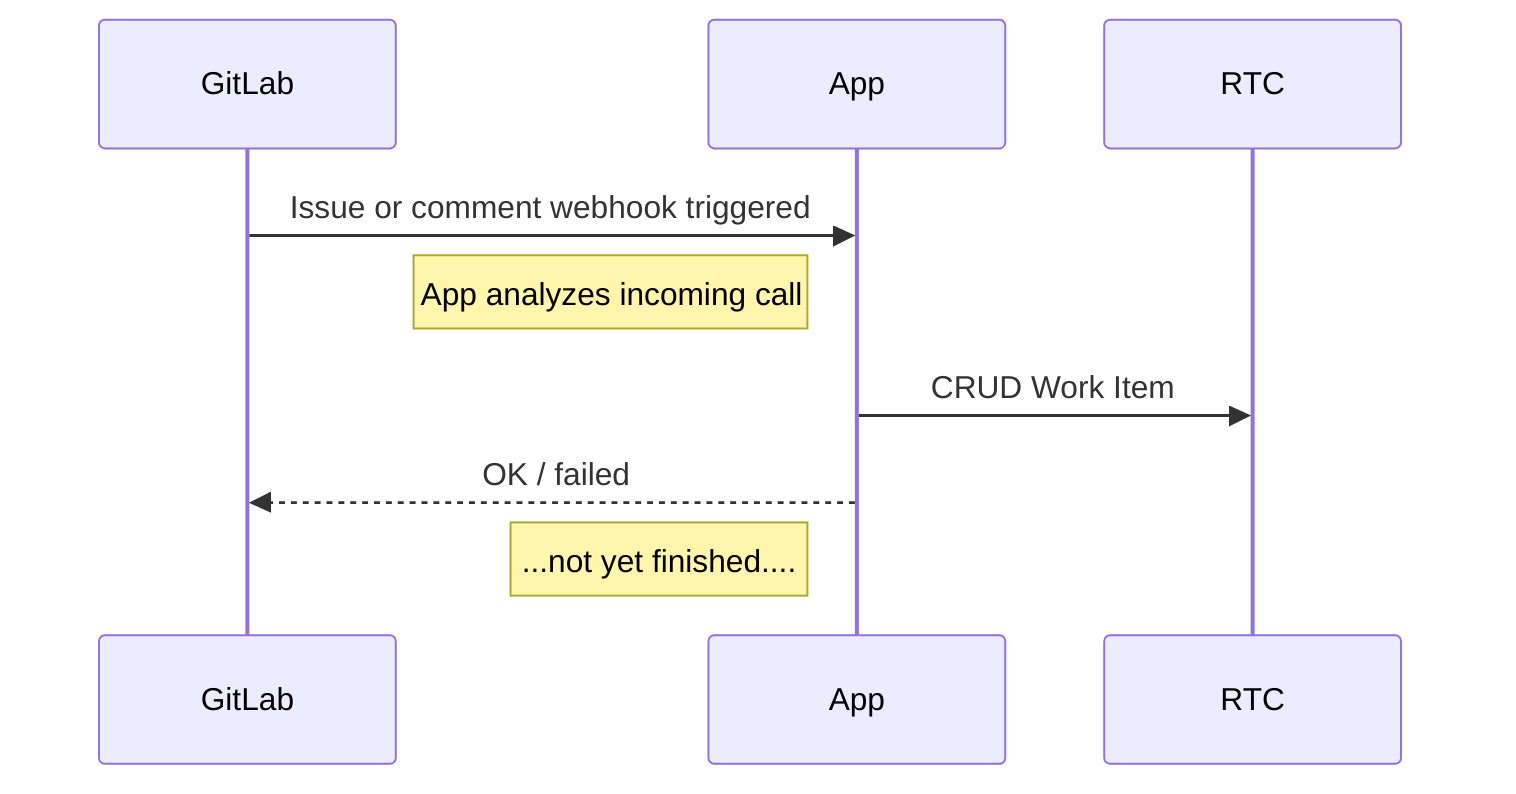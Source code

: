 sequenceDiagram
GitLab ->> App: Issue or comment webhook triggered
Note left of App: App analyzes incoming call
App ->> RTC: CRUD Work Item
App -->> GitLab: OK / failed
Note left of App: ...not yet finished....